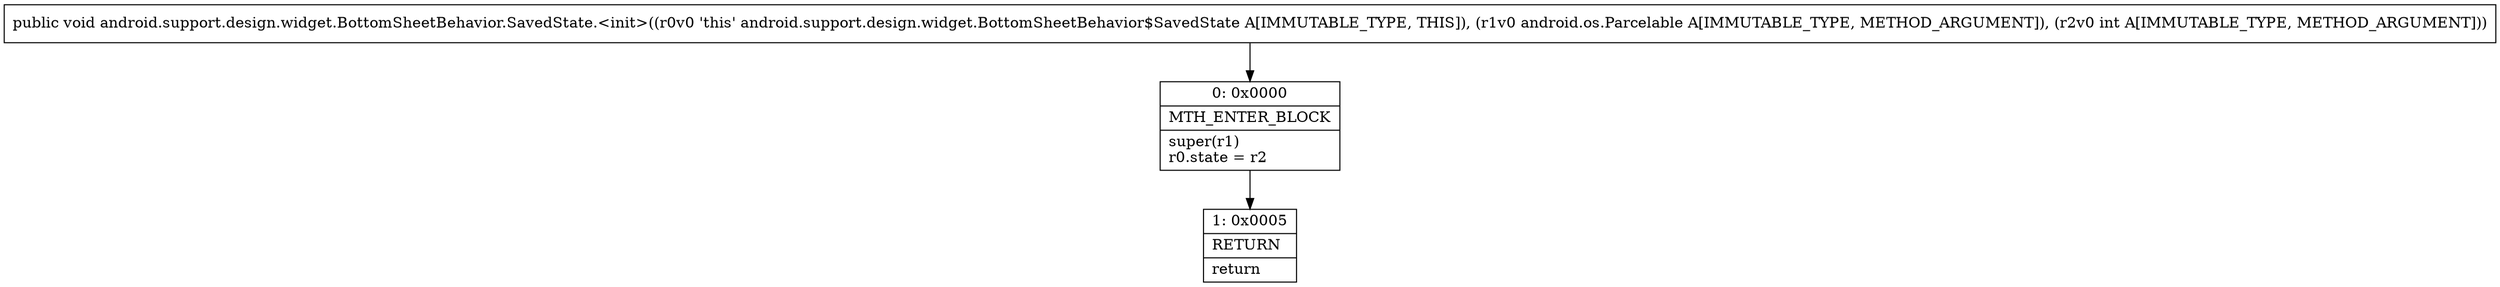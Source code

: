 digraph "CFG forandroid.support.design.widget.BottomSheetBehavior.SavedState.\<init\>(Landroid\/os\/Parcelable;I)V" {
Node_0 [shape=record,label="{0\:\ 0x0000|MTH_ENTER_BLOCK\l|super(r1)\lr0.state = r2\l}"];
Node_1 [shape=record,label="{1\:\ 0x0005|RETURN\l|return\l}"];
MethodNode[shape=record,label="{public void android.support.design.widget.BottomSheetBehavior.SavedState.\<init\>((r0v0 'this' android.support.design.widget.BottomSheetBehavior$SavedState A[IMMUTABLE_TYPE, THIS]), (r1v0 android.os.Parcelable A[IMMUTABLE_TYPE, METHOD_ARGUMENT]), (r2v0 int A[IMMUTABLE_TYPE, METHOD_ARGUMENT])) }"];
MethodNode -> Node_0;
Node_0 -> Node_1;
}

